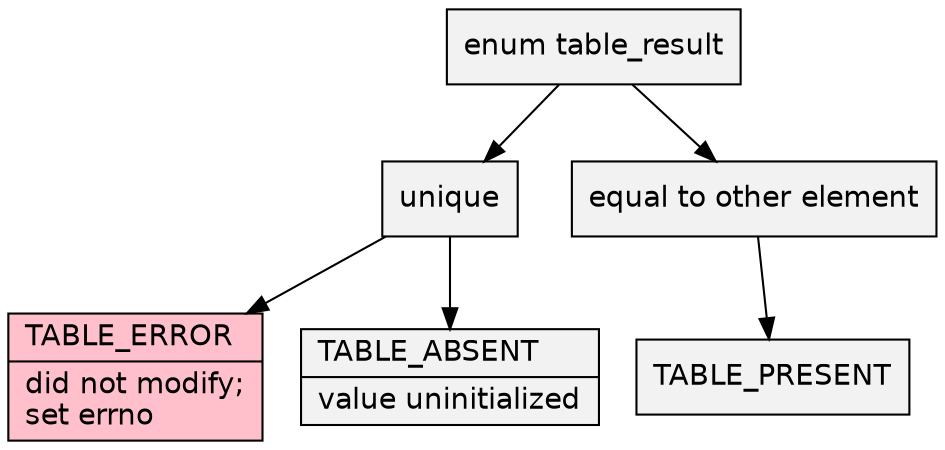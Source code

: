 digraph {
	graph [truecolor=true, bgcolor=transparent, fontname = "Bitstream Vera Sans"];
	node [shape=record, style=filled, fillcolor="Grey95", fontname="Bitstream Vera Sans"];
	edge [fontname="Bitstream Vera Sans"];
	result [label="enum table_result"];
	result -> unique;
	unique -> error;
	unique -> absent;
	result -> equal;
	equal -> present;
	error [label="{TABLE_ERROR\l|did not modify;\lset errno\l}", fillcolor="Pink"];
	equal [label="{equal to other element\l}"];
	absent [label="{TABLE_ABSENT\l|value uninitialized\l}"];
	present [label="{TABLE_PRESENT\l}"];
}
